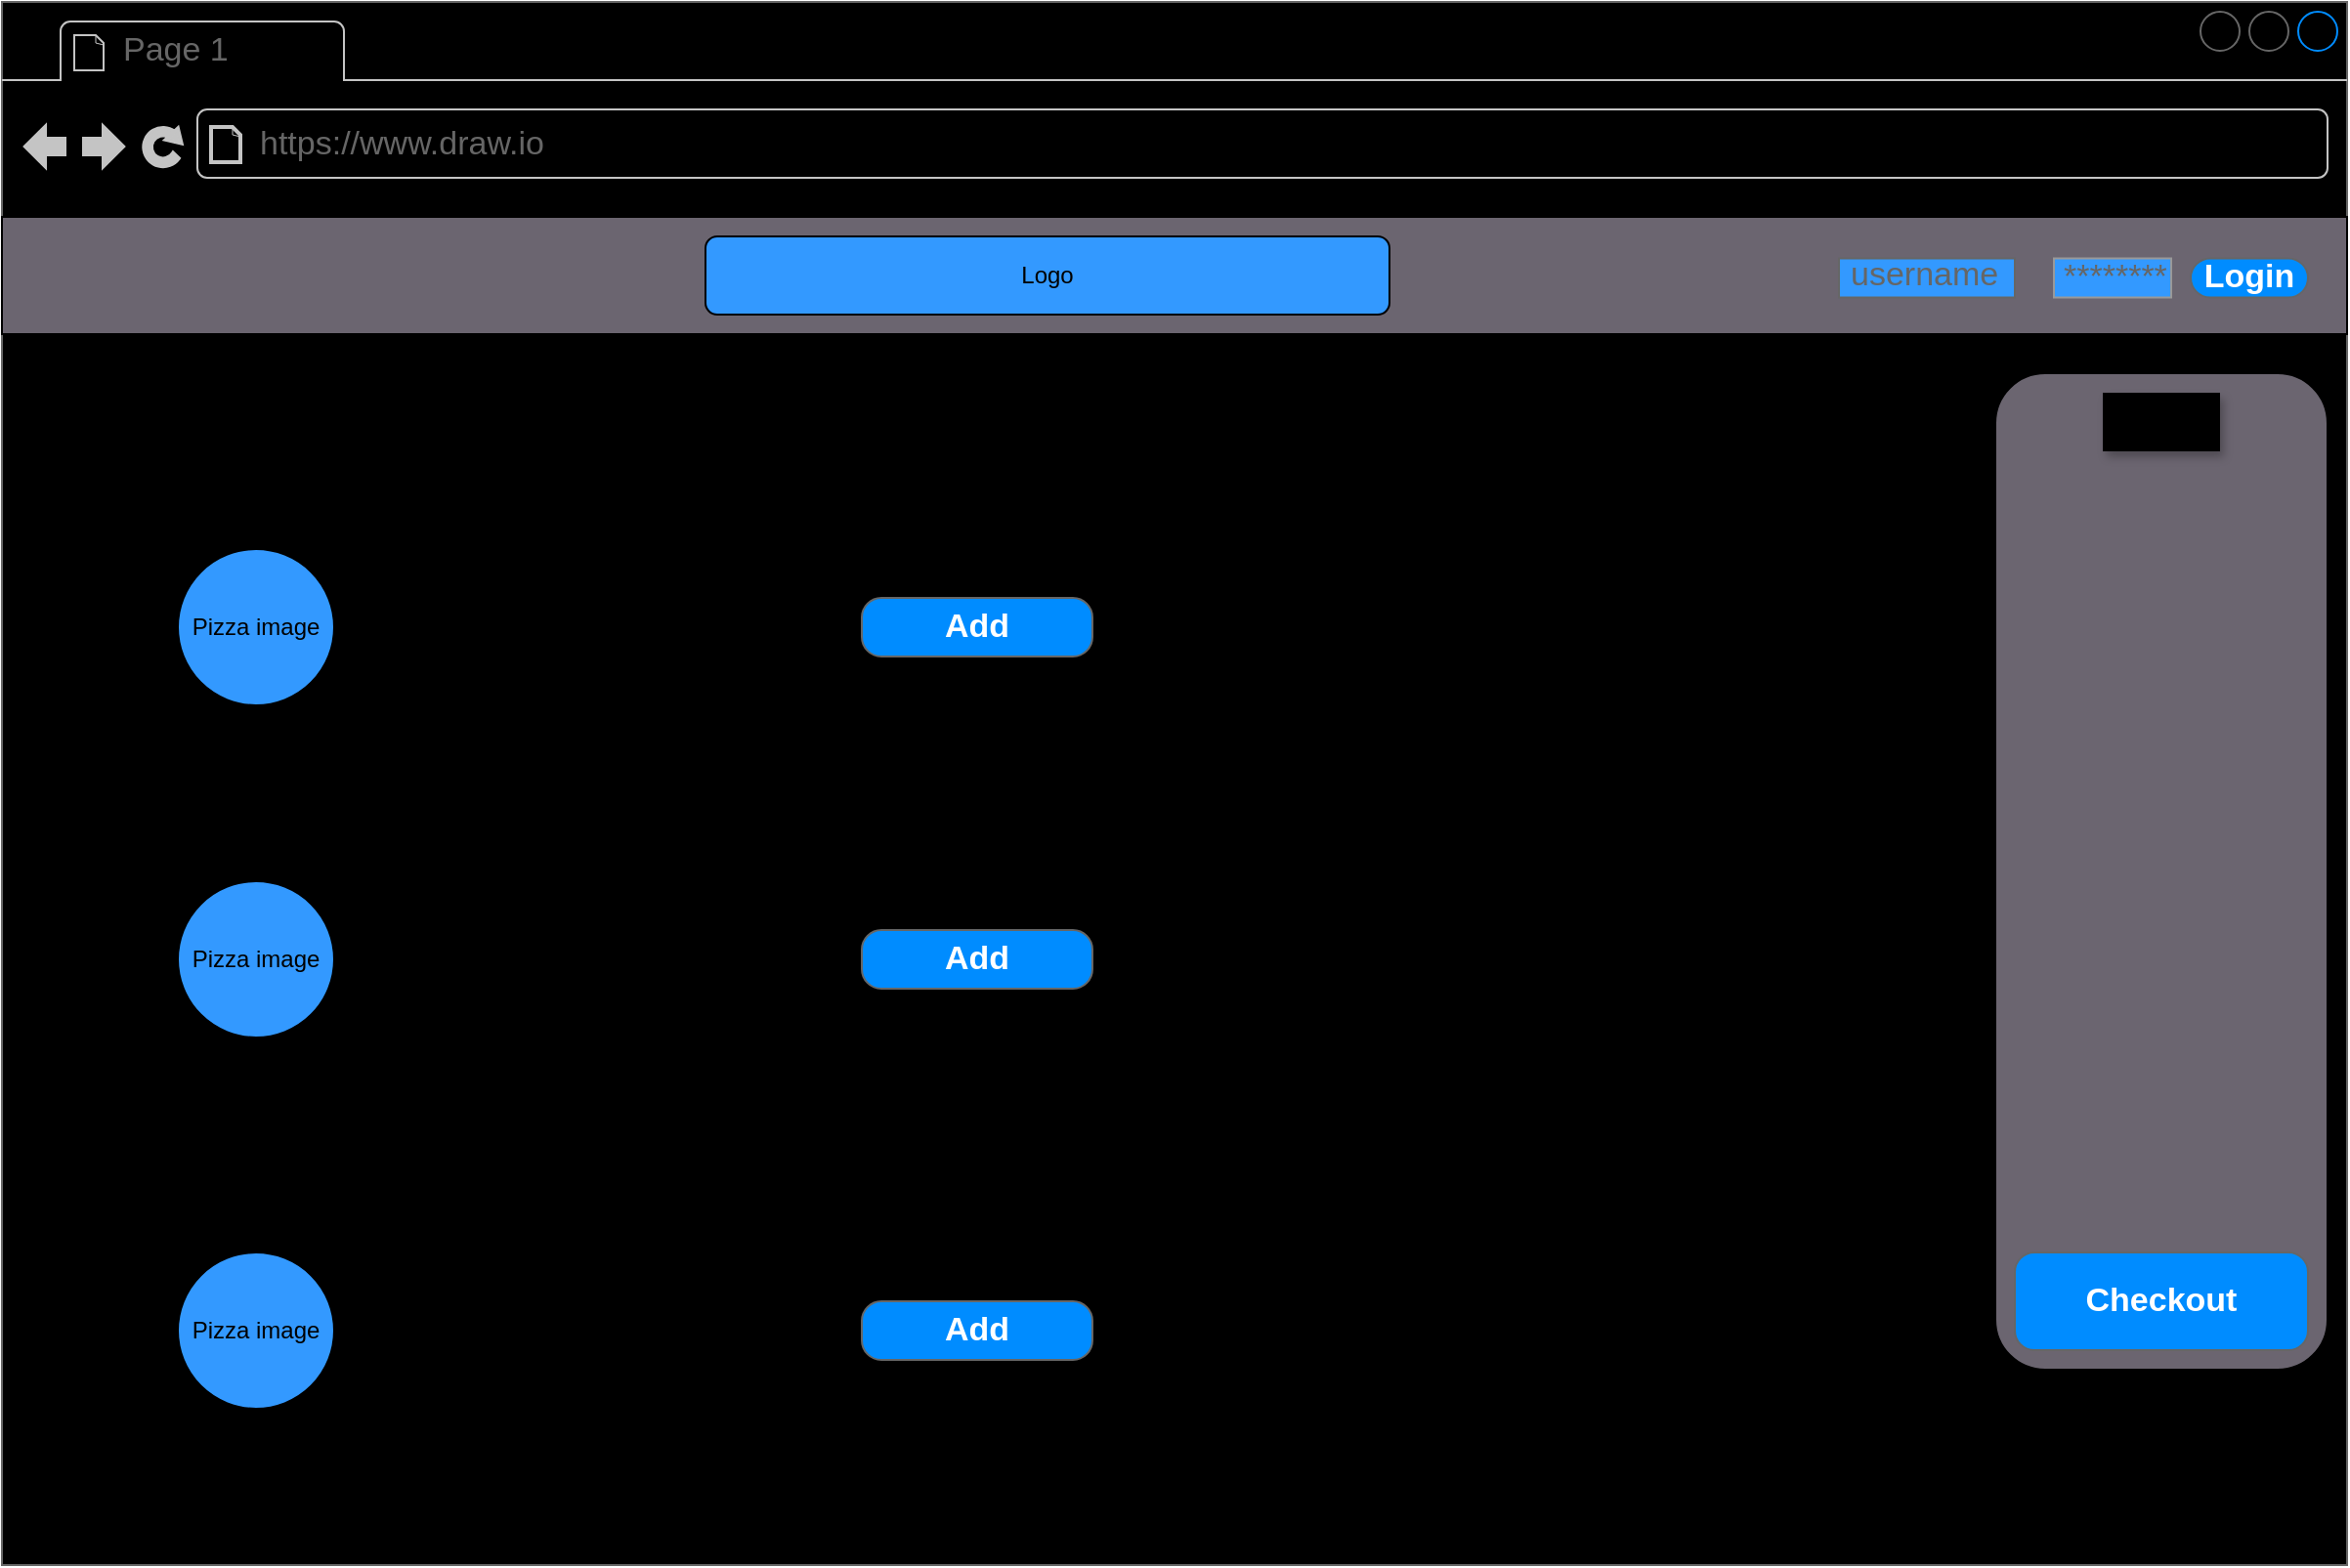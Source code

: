 <mxfile>
    <diagram id="r1-FoAM5eQuzF6EVqPkF" name="Page-1">
        <mxGraphModel dx="2333" dy="1923" grid="1" gridSize="10" guides="1" tooltips="1" connect="1" arrows="1" fold="1" page="1" pageScale="1" pageWidth="850" pageHeight="1100" math="0" shadow="0">
            <root>
                <mxCell id="0"/>
                <mxCell id="1" parent="0"/>
                <mxCell id="2" value="" style="strokeWidth=1;shadow=0;dashed=0;align=center;html=1;shape=mxgraph.mockup.containers.browserWindow;rSize=0;strokeColor=#666666;strokeColor2=#008cff;strokeColor3=#c4c4c4;mainText=,;recursiveResize=0;container=0;fillColor=#000000;" parent="1" vertex="1">
                    <mxGeometry x="-400" y="-370" width="1200" height="800" as="geometry"/>
                </mxCell>
                <mxCell id="3" value="Page 1" style="strokeWidth=1;shadow=0;dashed=0;align=center;html=1;shape=mxgraph.mockup.containers.anchor;fontSize=17;fontColor=#666666;align=left;" parent="1" vertex="1">
                    <mxGeometry x="-340" y="-358" width="110" height="26" as="geometry"/>
                </mxCell>
                <mxCell id="4" value="https://www.draw.io" style="strokeWidth=1;shadow=0;dashed=0;align=center;html=1;shape=mxgraph.mockup.containers.anchor;rSize=0;fontSize=17;fontColor=#666666;align=left;" parent="1" vertex="1">
                    <mxGeometry x="-270" y="-310" width="250" height="26" as="geometry"/>
                </mxCell>
                <mxCell id="5" value="" style="rounded=0;whiteSpace=wrap;html=1;fillColor=#6b6570;" parent="1" vertex="1">
                    <mxGeometry x="-400" y="-260" width="1200" height="60" as="geometry"/>
                </mxCell>
                <mxCell id="9" value="Login" style="strokeWidth=1;shadow=0;dashed=0;align=center;html=1;shape=mxgraph.mockup.buttons.button;strokeColor=#666666;fontColor=#ffffff;mainText=;buttonStyle=round;fontSize=17;fontStyle=1;fillColor=#008cff;whiteSpace=wrap;" parent="1" vertex="1">
                    <mxGeometry x="720" y="-238.75" width="60" height="20" as="geometry"/>
                </mxCell>
                <mxCell id="10" value="********" style="strokeWidth=1;shadow=0;dashed=0;align=center;html=1;shape=mxgraph.mockup.forms.pwField;strokeColor=#999999;mainText=;align=left;fontColor=#666666;fontSize=17;spacingLeft=3;fillColor=#3399FF;" parent="1" vertex="1">
                    <mxGeometry x="650" y="-238.75" width="60" height="20" as="geometry"/>
                </mxCell>
                <mxCell id="11" value="username" style="strokeWidth=1;shadow=0;dashed=0;align=center;html=1;shape=mxgraph.mockup.text.textBox;fontColor=#666666;align=left;fontSize=17;spacingLeft=4;spacingTop=-3;strokeColor=#666666;mainText=;fillColor=#3399FF;" parent="1" vertex="1">
                    <mxGeometry x="540" y="-238.75" width="90" height="20" as="geometry"/>
                </mxCell>
                <mxCell id="16" value="Logo" style="rounded=1;whiteSpace=wrap;html=1;fillColor=#3399FF;" parent="1" vertex="1">
                    <mxGeometry x="-40" y="-250" width="350" height="40" as="geometry"/>
                </mxCell>
                <mxCell id="18" value="Pizza image" style="ellipse;whiteSpace=wrap;html=1;aspect=fixed;fillColor=#3399FF;" parent="1" vertex="1">
                    <mxGeometry x="-310" y="-90" width="80" height="80" as="geometry"/>
                </mxCell>
                <mxCell id="20" value="Add" style="strokeWidth=1;shadow=0;dashed=0;align=center;html=1;shape=mxgraph.mockup.buttons.button;strokeColor=#666666;fontColor=#ffffff;mainText=;buttonStyle=round;fontSize=17;fontStyle=1;fillColor=#008cff;whiteSpace=wrap;" parent="1" vertex="1">
                    <mxGeometry x="40" y="-65" width="118" height="30" as="geometry"/>
                </mxCell>
                <mxCell id="33" value="&lt;h1&gt;Pizza description&lt;/h1&gt;" style="text;html=1;strokeColor=none;fillColor=black;spacing=5;spacingTop=-20;whiteSpace=wrap;overflow=hidden;rounded=0;shadow=1;" parent="1" vertex="1">
                    <mxGeometry x="-200" y="-110" width="220" height="120" as="geometry"/>
                </mxCell>
                <mxCell id="36" value="Pizza image" style="ellipse;whiteSpace=wrap;html=1;aspect=fixed;fillColor=#3399FF;" parent="1" vertex="1">
                    <mxGeometry x="-310" y="80" width="80" height="80" as="geometry"/>
                </mxCell>
                <mxCell id="37" value="Add" style="strokeWidth=1;shadow=0;dashed=0;align=center;html=1;shape=mxgraph.mockup.buttons.button;strokeColor=#666666;fontColor=#ffffff;mainText=;buttonStyle=round;fontSize=17;fontStyle=1;fillColor=#008cff;whiteSpace=wrap;" parent="1" vertex="1">
                    <mxGeometry x="40" y="105" width="118" height="30" as="geometry"/>
                </mxCell>
                <mxCell id="39" value="Pizza image" style="ellipse;whiteSpace=wrap;html=1;aspect=fixed;fillColor=#3399FF;" parent="1" vertex="1">
                    <mxGeometry x="-310" y="270" width="80" height="80" as="geometry"/>
                </mxCell>
                <mxCell id="40" value="Add" style="strokeWidth=1;shadow=0;dashed=0;align=center;html=1;shape=mxgraph.mockup.buttons.button;strokeColor=#666666;fontColor=#ffffff;mainText=;buttonStyle=round;fontSize=17;fontStyle=1;fillColor=#008cff;whiteSpace=wrap;" parent="1" vertex="1">
                    <mxGeometry x="40" y="295" width="118" height="30" as="geometry"/>
                </mxCell>
                <mxCell id="42" value="" style="rounded=1;whiteSpace=wrap;html=1;shadow=1;strokeColor=#000000;fillColor=#6b6570;" parent="1" vertex="1">
                    <mxGeometry x="620" y="-180" width="170" height="510" as="geometry"/>
                </mxCell>
                <mxCell id="43" value="&lt;b&gt;Shopping Cart&lt;/b&gt;" style="text;html=1;strokeColor=none;fillColor=black;align=center;verticalAlign=middle;whiteSpace=wrap;rounded=0;shadow=1;" parent="1" vertex="1">
                    <mxGeometry x="675" y="-170" width="60" height="30" as="geometry"/>
                </mxCell>
                <mxCell id="47" value="Checkout" style="strokeWidth=1;shadow=0;dashed=0;align=center;html=1;shape=mxgraph.mockup.buttons.button;strokeColor=#666666;fontColor=#ffffff;mainText=;buttonStyle=round;fontSize=17;fontStyle=1;fillColor=#008cff;whiteSpace=wrap;" parent="1" vertex="1">
                    <mxGeometry x="630" y="270" width="150" height="50" as="geometry"/>
                </mxCell>
                <mxCell id="50" value="&lt;h1&gt;Pizza description&lt;/h1&gt;" style="text;html=1;strokeColor=none;fillColor=black;spacing=5;spacingTop=-20;whiteSpace=wrap;overflow=hidden;rounded=0;shadow=1;" parent="1" vertex="1">
                    <mxGeometry x="-200" y="60" width="220" height="120" as="geometry"/>
                </mxCell>
                <mxCell id="51" value="&lt;h1&gt;Pizza description&lt;/h1&gt;" style="text;html=1;strokeColor=none;fillColor=black;spacing=5;spacingTop=-20;whiteSpace=wrap;overflow=hidden;rounded=0;shadow=1;" parent="1" vertex="1">
                    <mxGeometry x="-200" y="250" width="220" height="120" as="geometry"/>
                </mxCell>
            </root>
        </mxGraphModel>
    </diagram>
</mxfile>